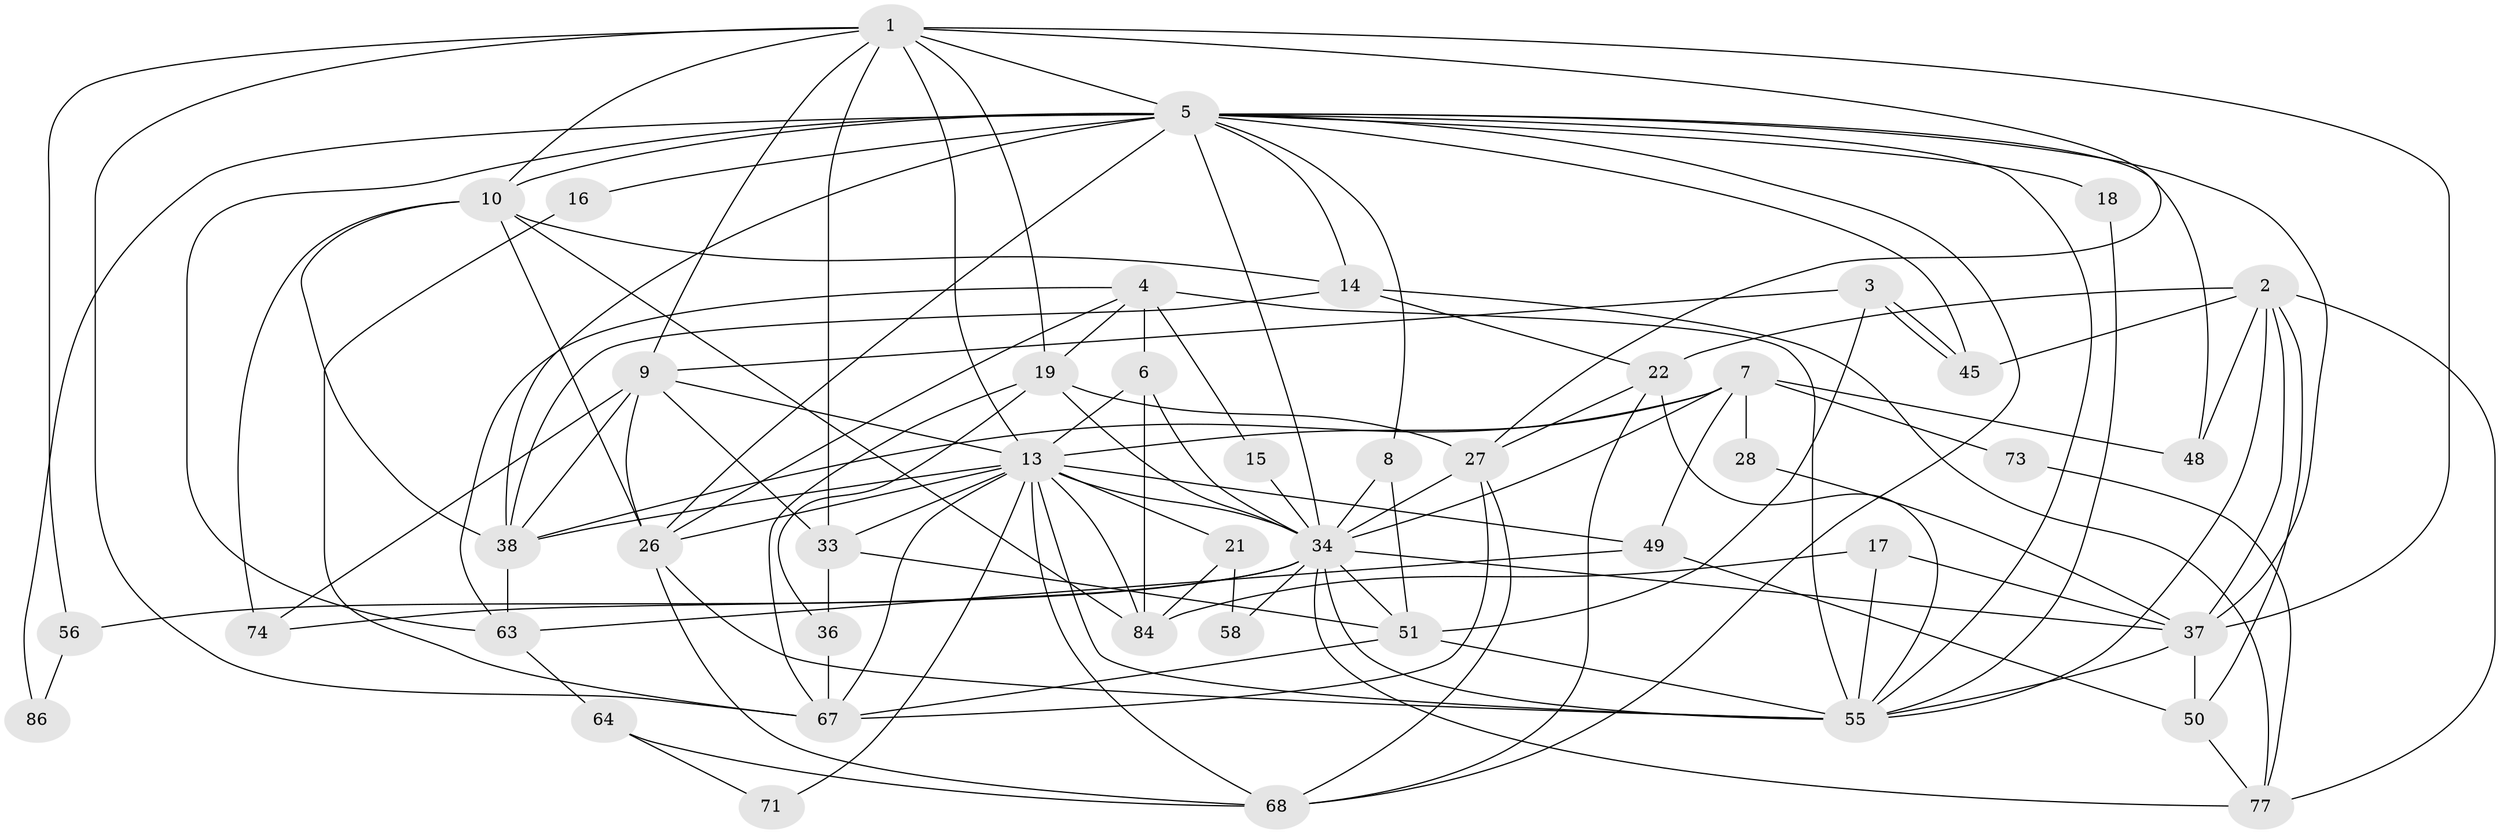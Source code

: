 // original degree distribution, {5: 0.2222222222222222, 4: 0.24444444444444444, 2: 0.15555555555555556, 3: 0.23333333333333334, 6: 0.1111111111111111, 7: 0.03333333333333333}
// Generated by graph-tools (version 1.1) at 2025/15/03/09/25 04:15:02]
// undirected, 45 vertices, 122 edges
graph export_dot {
graph [start="1"]
  node [color=gray90,style=filled];
  1 [super="+32+75"];
  2 [super="+41"];
  3;
  4 [super="+42"];
  5 [super="+23+12"];
  6 [super="+76"];
  7 [super="+11+79"];
  8;
  9 [super="+59+24"];
  10 [super="+25"];
  13 [super="+44+20+43"];
  14 [super="+31"];
  15;
  16;
  17;
  18;
  19 [super="+29"];
  21;
  22 [super="+81"];
  26 [super="+60"];
  27 [super="+30"];
  28;
  33 [super="+46"];
  34 [super="+39"];
  36 [super="+70"];
  37 [super="+88+53"];
  38 [super="+61"];
  45 [super="+57"];
  48;
  49 [super="+85"];
  50 [super="+52"];
  51 [super="+90"];
  55 [super="+66+78"];
  56;
  58;
  63;
  64;
  67 [super="+80"];
  68 [super="+69"];
  71;
  73;
  74;
  77;
  84 [super="+87"];
  86;
  1 -- 37;
  1 -- 67;
  1 -- 19;
  1 -- 5;
  1 -- 10;
  1 -- 9;
  1 -- 56;
  1 -- 13;
  1 -- 33;
  1 -- 27;
  2 -- 22;
  2 -- 37;
  2 -- 55;
  2 -- 50;
  2 -- 48;
  2 -- 77;
  2 -- 45;
  3 -- 45;
  3 -- 45;
  3 -- 51;
  3 -- 9;
  4 -- 19;
  4 -- 55 [weight=2];
  4 -- 63;
  4 -- 15;
  4 -- 26;
  4 -- 6;
  5 -- 48;
  5 -- 68;
  5 -- 37;
  5 -- 8;
  5 -- 45;
  5 -- 18;
  5 -- 55;
  5 -- 63;
  5 -- 34;
  5 -- 16;
  5 -- 86;
  5 -- 26;
  5 -- 14;
  5 -- 10 [weight=2];
  5 -- 38 [weight=2];
  6 -- 34;
  6 -- 13;
  6 -- 84;
  7 -- 48 [weight=2];
  7 -- 73 [weight=2];
  7 -- 28;
  7 -- 13;
  7 -- 49;
  7 -- 34 [weight=2];
  7 -- 38;
  8 -- 51;
  8 -- 34;
  9 -- 26;
  9 -- 38;
  9 -- 74;
  9 -- 13;
  9 -- 33 [weight=2];
  10 -- 38;
  10 -- 14;
  10 -- 26;
  10 -- 74;
  10 -- 84;
  13 -- 67;
  13 -- 68;
  13 -- 21 [weight=2];
  13 -- 84;
  13 -- 33;
  13 -- 26;
  13 -- 71;
  13 -- 49;
  13 -- 38;
  13 -- 55;
  13 -- 34 [weight=2];
  14 -- 77;
  14 -- 22;
  14 -- 38;
  15 -- 34;
  16 -- 67;
  17 -- 55;
  17 -- 37;
  17 -- 84;
  18 -- 55;
  19 -- 34;
  19 -- 67;
  19 -- 27;
  19 -- 36;
  21 -- 58;
  21 -- 84;
  22 -- 55;
  22 -- 27;
  22 -- 68;
  26 -- 55;
  26 -- 68;
  27 -- 68;
  27 -- 67;
  27 -- 34 [weight=2];
  28 -- 37;
  33 -- 51;
  33 -- 36 [weight=2];
  34 -- 77;
  34 -- 37;
  34 -- 74;
  34 -- 51;
  34 -- 55;
  34 -- 56 [weight=2];
  34 -- 58;
  36 -- 67;
  37 -- 55;
  37 -- 50;
  38 -- 63;
  49 -- 63;
  49 -- 50;
  50 -- 77;
  51 -- 67;
  51 -- 55;
  56 -- 86;
  63 -- 64;
  64 -- 71;
  64 -- 68;
  73 -- 77;
}
